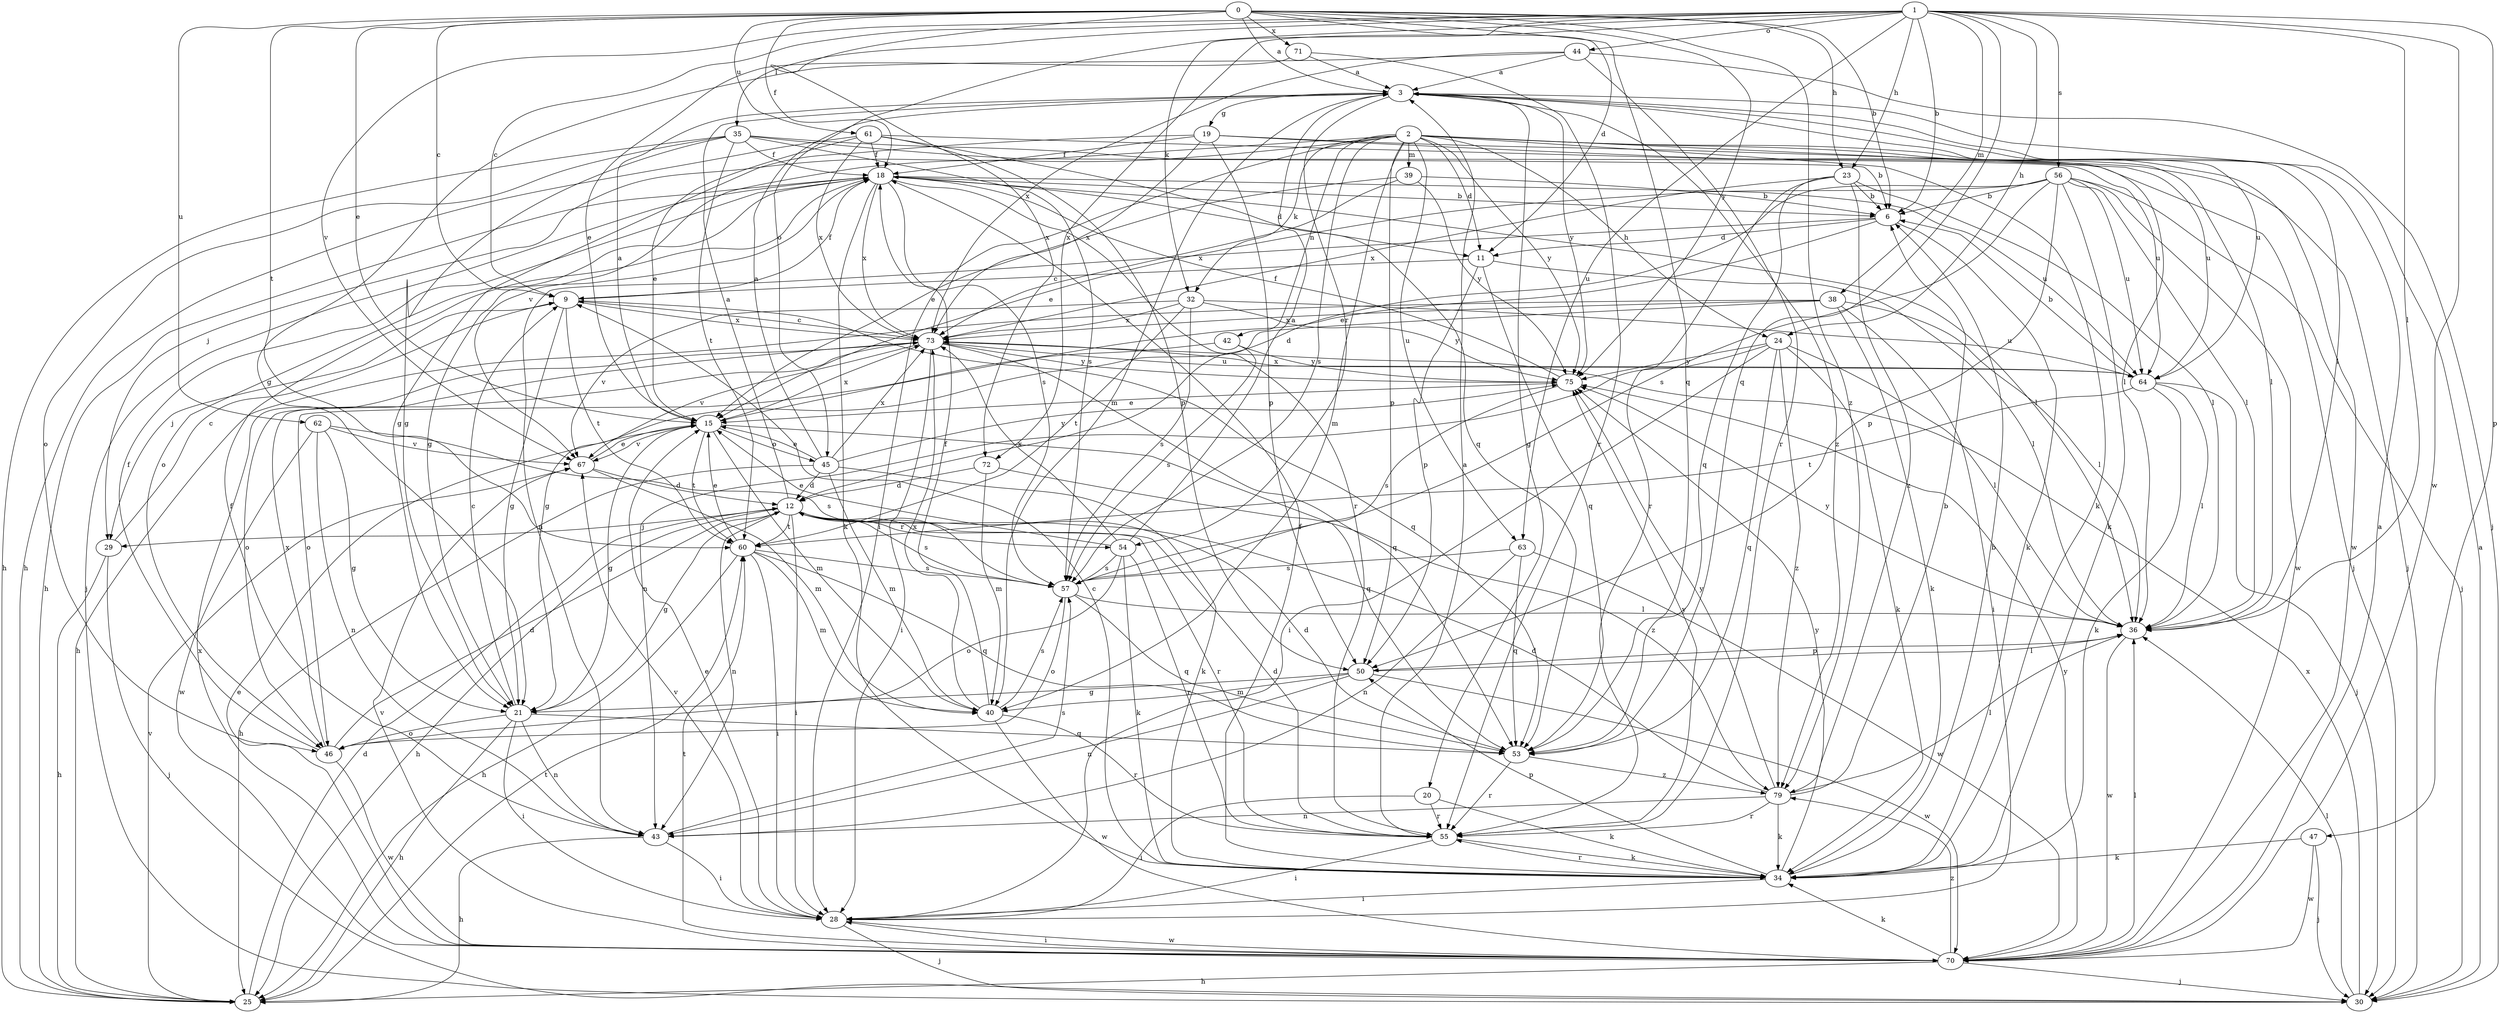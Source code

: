 strict digraph  {
0;
1;
2;
3;
6;
9;
11;
12;
15;
18;
19;
20;
21;
23;
24;
25;
28;
29;
30;
32;
34;
35;
36;
38;
39;
40;
42;
43;
44;
45;
46;
47;
50;
53;
54;
55;
56;
57;
60;
61;
62;
63;
64;
67;
70;
71;
72;
73;
75;
79;
0 -> 3  [label=a];
0 -> 6  [label=b];
0 -> 9  [label=c];
0 -> 11  [label=d];
0 -> 15  [label=e];
0 -> 18  [label=f];
0 -> 23  [label=h];
0 -> 53  [label=q];
0 -> 60  [label=t];
0 -> 61  [label=u];
0 -> 62  [label=u];
0 -> 71  [label=x];
0 -> 72  [label=x];
0 -> 75  [label=y];
0 -> 79  [label=z];
1 -> 6  [label=b];
1 -> 9  [label=c];
1 -> 23  [label=h];
1 -> 24  [label=h];
1 -> 32  [label=k];
1 -> 35  [label=l];
1 -> 36  [label=l];
1 -> 38  [label=m];
1 -> 44  [label=o];
1 -> 45  [label=o];
1 -> 47  [label=p];
1 -> 53  [label=q];
1 -> 56  [label=s];
1 -> 63  [label=u];
1 -> 67  [label=v];
1 -> 70  [label=w];
1 -> 72  [label=x];
2 -> 11  [label=d];
2 -> 24  [label=h];
2 -> 28  [label=i];
2 -> 29  [label=j];
2 -> 32  [label=k];
2 -> 34  [label=k];
2 -> 36  [label=l];
2 -> 39  [label=m];
2 -> 40  [label=m];
2 -> 42  [label=n];
2 -> 50  [label=p];
2 -> 57  [label=s];
2 -> 63  [label=u];
2 -> 64  [label=u];
2 -> 67  [label=v];
2 -> 70  [label=w];
2 -> 75  [label=y];
3 -> 19  [label=g];
3 -> 20  [label=g];
3 -> 36  [label=l];
3 -> 40  [label=m];
3 -> 54  [label=r];
3 -> 64  [label=u];
3 -> 75  [label=y];
3 -> 79  [label=z];
6 -> 11  [label=d];
6 -> 15  [label=e];
6 -> 34  [label=k];
6 -> 43  [label=n];
9 -> 18  [label=f];
9 -> 21  [label=g];
9 -> 29  [label=j];
9 -> 53  [label=q];
9 -> 60  [label=t];
9 -> 73  [label=x];
11 -> 9  [label=c];
11 -> 36  [label=l];
11 -> 50  [label=p];
11 -> 53  [label=q];
12 -> 3  [label=a];
12 -> 21  [label=g];
12 -> 25  [label=h];
12 -> 28  [label=i];
12 -> 29  [label=j];
12 -> 43  [label=n];
12 -> 54  [label=r];
12 -> 55  [label=r];
12 -> 57  [label=s];
12 -> 60  [label=t];
15 -> 3  [label=a];
15 -> 21  [label=g];
15 -> 40  [label=m];
15 -> 45  [label=o];
15 -> 53  [label=q];
15 -> 60  [label=t];
15 -> 67  [label=v];
15 -> 73  [label=x];
18 -> 6  [label=b];
18 -> 11  [label=d];
18 -> 21  [label=g];
18 -> 25  [label=h];
18 -> 30  [label=j];
18 -> 34  [label=k];
18 -> 36  [label=l];
18 -> 46  [label=o];
18 -> 55  [label=r];
18 -> 57  [label=s];
18 -> 64  [label=u];
18 -> 73  [label=x];
19 -> 18  [label=f];
19 -> 21  [label=g];
19 -> 30  [label=j];
19 -> 36  [label=l];
19 -> 50  [label=p];
19 -> 73  [label=x];
20 -> 28  [label=i];
20 -> 34  [label=k];
20 -> 55  [label=r];
21 -> 9  [label=c];
21 -> 25  [label=h];
21 -> 28  [label=i];
21 -> 43  [label=n];
21 -> 46  [label=o];
21 -> 53  [label=q];
23 -> 6  [label=b];
23 -> 36  [label=l];
23 -> 53  [label=q];
23 -> 55  [label=r];
23 -> 73  [label=x];
23 -> 79  [label=z];
24 -> 28  [label=i];
24 -> 34  [label=k];
24 -> 36  [label=l];
24 -> 43  [label=n];
24 -> 53  [label=q];
24 -> 75  [label=y];
24 -> 79  [label=z];
25 -> 12  [label=d];
25 -> 60  [label=t];
25 -> 67  [label=v];
28 -> 15  [label=e];
28 -> 30  [label=j];
28 -> 67  [label=v];
28 -> 70  [label=w];
29 -> 9  [label=c];
29 -> 25  [label=h];
29 -> 30  [label=j];
30 -> 3  [label=a];
30 -> 36  [label=l];
30 -> 73  [label=x];
32 -> 57  [label=s];
32 -> 60  [label=t];
32 -> 64  [label=u];
32 -> 67  [label=v];
32 -> 73  [label=x];
32 -> 75  [label=y];
34 -> 6  [label=b];
34 -> 9  [label=c];
34 -> 18  [label=f];
34 -> 28  [label=i];
34 -> 50  [label=p];
34 -> 55  [label=r];
34 -> 75  [label=y];
35 -> 6  [label=b];
35 -> 18  [label=f];
35 -> 21  [label=g];
35 -> 25  [label=h];
35 -> 46  [label=o];
35 -> 57  [label=s];
35 -> 60  [label=t];
35 -> 64  [label=u];
36 -> 50  [label=p];
36 -> 70  [label=w];
36 -> 75  [label=y];
38 -> 21  [label=g];
38 -> 25  [label=h];
38 -> 28  [label=i];
38 -> 34  [label=k];
38 -> 36  [label=l];
38 -> 73  [label=x];
39 -> 6  [label=b];
39 -> 15  [label=e];
39 -> 73  [label=x];
39 -> 75  [label=y];
40 -> 18  [label=f];
40 -> 55  [label=r];
40 -> 57  [label=s];
40 -> 70  [label=w];
40 -> 73  [label=x];
42 -> 46  [label=o];
42 -> 57  [label=s];
42 -> 75  [label=y];
43 -> 18  [label=f];
43 -> 25  [label=h];
43 -> 28  [label=i];
43 -> 57  [label=s];
44 -> 3  [label=a];
44 -> 21  [label=g];
44 -> 30  [label=j];
44 -> 55  [label=r];
44 -> 73  [label=x];
45 -> 3  [label=a];
45 -> 12  [label=d];
45 -> 15  [label=e];
45 -> 25  [label=h];
45 -> 34  [label=k];
45 -> 40  [label=m];
45 -> 73  [label=x];
45 -> 75  [label=y];
46 -> 12  [label=d];
46 -> 18  [label=f];
46 -> 70  [label=w];
46 -> 73  [label=x];
47 -> 30  [label=j];
47 -> 34  [label=k];
47 -> 70  [label=w];
50 -> 21  [label=g];
50 -> 36  [label=l];
50 -> 40  [label=m];
50 -> 43  [label=n];
50 -> 70  [label=w];
53 -> 12  [label=d];
53 -> 55  [label=r];
53 -> 79  [label=z];
54 -> 3  [label=a];
54 -> 15  [label=e];
54 -> 34  [label=k];
54 -> 46  [label=o];
54 -> 55  [label=r];
54 -> 57  [label=s];
54 -> 73  [label=x];
55 -> 3  [label=a];
55 -> 12  [label=d];
55 -> 28  [label=i];
55 -> 34  [label=k];
55 -> 75  [label=y];
56 -> 6  [label=b];
56 -> 12  [label=d];
56 -> 15  [label=e];
56 -> 30  [label=j];
56 -> 34  [label=k];
56 -> 36  [label=l];
56 -> 50  [label=p];
56 -> 57  [label=s];
56 -> 64  [label=u];
56 -> 70  [label=w];
57 -> 36  [label=l];
57 -> 46  [label=o];
57 -> 53  [label=q];
60 -> 15  [label=e];
60 -> 25  [label=h];
60 -> 28  [label=i];
60 -> 40  [label=m];
60 -> 53  [label=q];
60 -> 57  [label=s];
61 -> 15  [label=e];
61 -> 18  [label=f];
61 -> 25  [label=h];
61 -> 30  [label=j];
61 -> 50  [label=p];
61 -> 53  [label=q];
61 -> 73  [label=x];
62 -> 21  [label=g];
62 -> 43  [label=n];
62 -> 57  [label=s];
62 -> 67  [label=v];
62 -> 70  [label=w];
63 -> 43  [label=n];
63 -> 53  [label=q];
63 -> 57  [label=s];
63 -> 70  [label=w];
64 -> 6  [label=b];
64 -> 30  [label=j];
64 -> 34  [label=k];
64 -> 36  [label=l];
64 -> 60  [label=t];
64 -> 73  [label=x];
67 -> 12  [label=d];
67 -> 15  [label=e];
67 -> 40  [label=m];
70 -> 3  [label=a];
70 -> 15  [label=e];
70 -> 25  [label=h];
70 -> 28  [label=i];
70 -> 30  [label=j];
70 -> 34  [label=k];
70 -> 36  [label=l];
70 -> 60  [label=t];
70 -> 67  [label=v];
70 -> 73  [label=x];
70 -> 75  [label=y];
70 -> 79  [label=z];
71 -> 3  [label=a];
71 -> 15  [label=e];
71 -> 55  [label=r];
72 -> 12  [label=d];
72 -> 40  [label=m];
72 -> 79  [label=z];
73 -> 9  [label=c];
73 -> 28  [label=i];
73 -> 46  [label=o];
73 -> 53  [label=q];
73 -> 64  [label=u];
73 -> 67  [label=v];
73 -> 75  [label=y];
75 -> 15  [label=e];
75 -> 18  [label=f];
75 -> 57  [label=s];
79 -> 6  [label=b];
79 -> 12  [label=d];
79 -> 34  [label=k];
79 -> 36  [label=l];
79 -> 43  [label=n];
79 -> 55  [label=r];
79 -> 75  [label=y];
}
